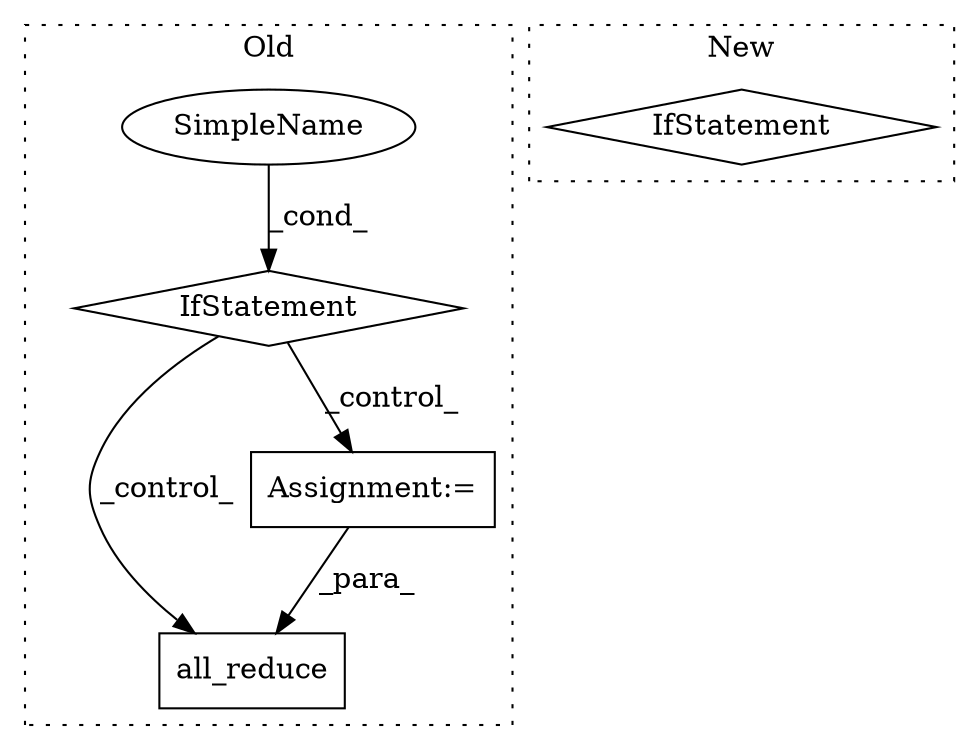 digraph G {
subgraph cluster0 {
1 [label="all_reduce" a="32" s="18590,18654" l="11,1" shape="box"];
3 [label="Assignment:=" a="7" s="18531" l="1" shape="box"];
4 [label="IfStatement" a="25" s="18459,18510" l="4,2" shape="diamond"];
5 [label="SimpleName" a="42" s="" l="" shape="ellipse"];
label = "Old";
style="dotted";
}
subgraph cluster1 {
2 [label="IfStatement" a="25" s="18305,18345" l="4,2" shape="diamond"];
label = "New";
style="dotted";
}
3 -> 1 [label="_para_"];
4 -> 3 [label="_control_"];
4 -> 1 [label="_control_"];
5 -> 4 [label="_cond_"];
}